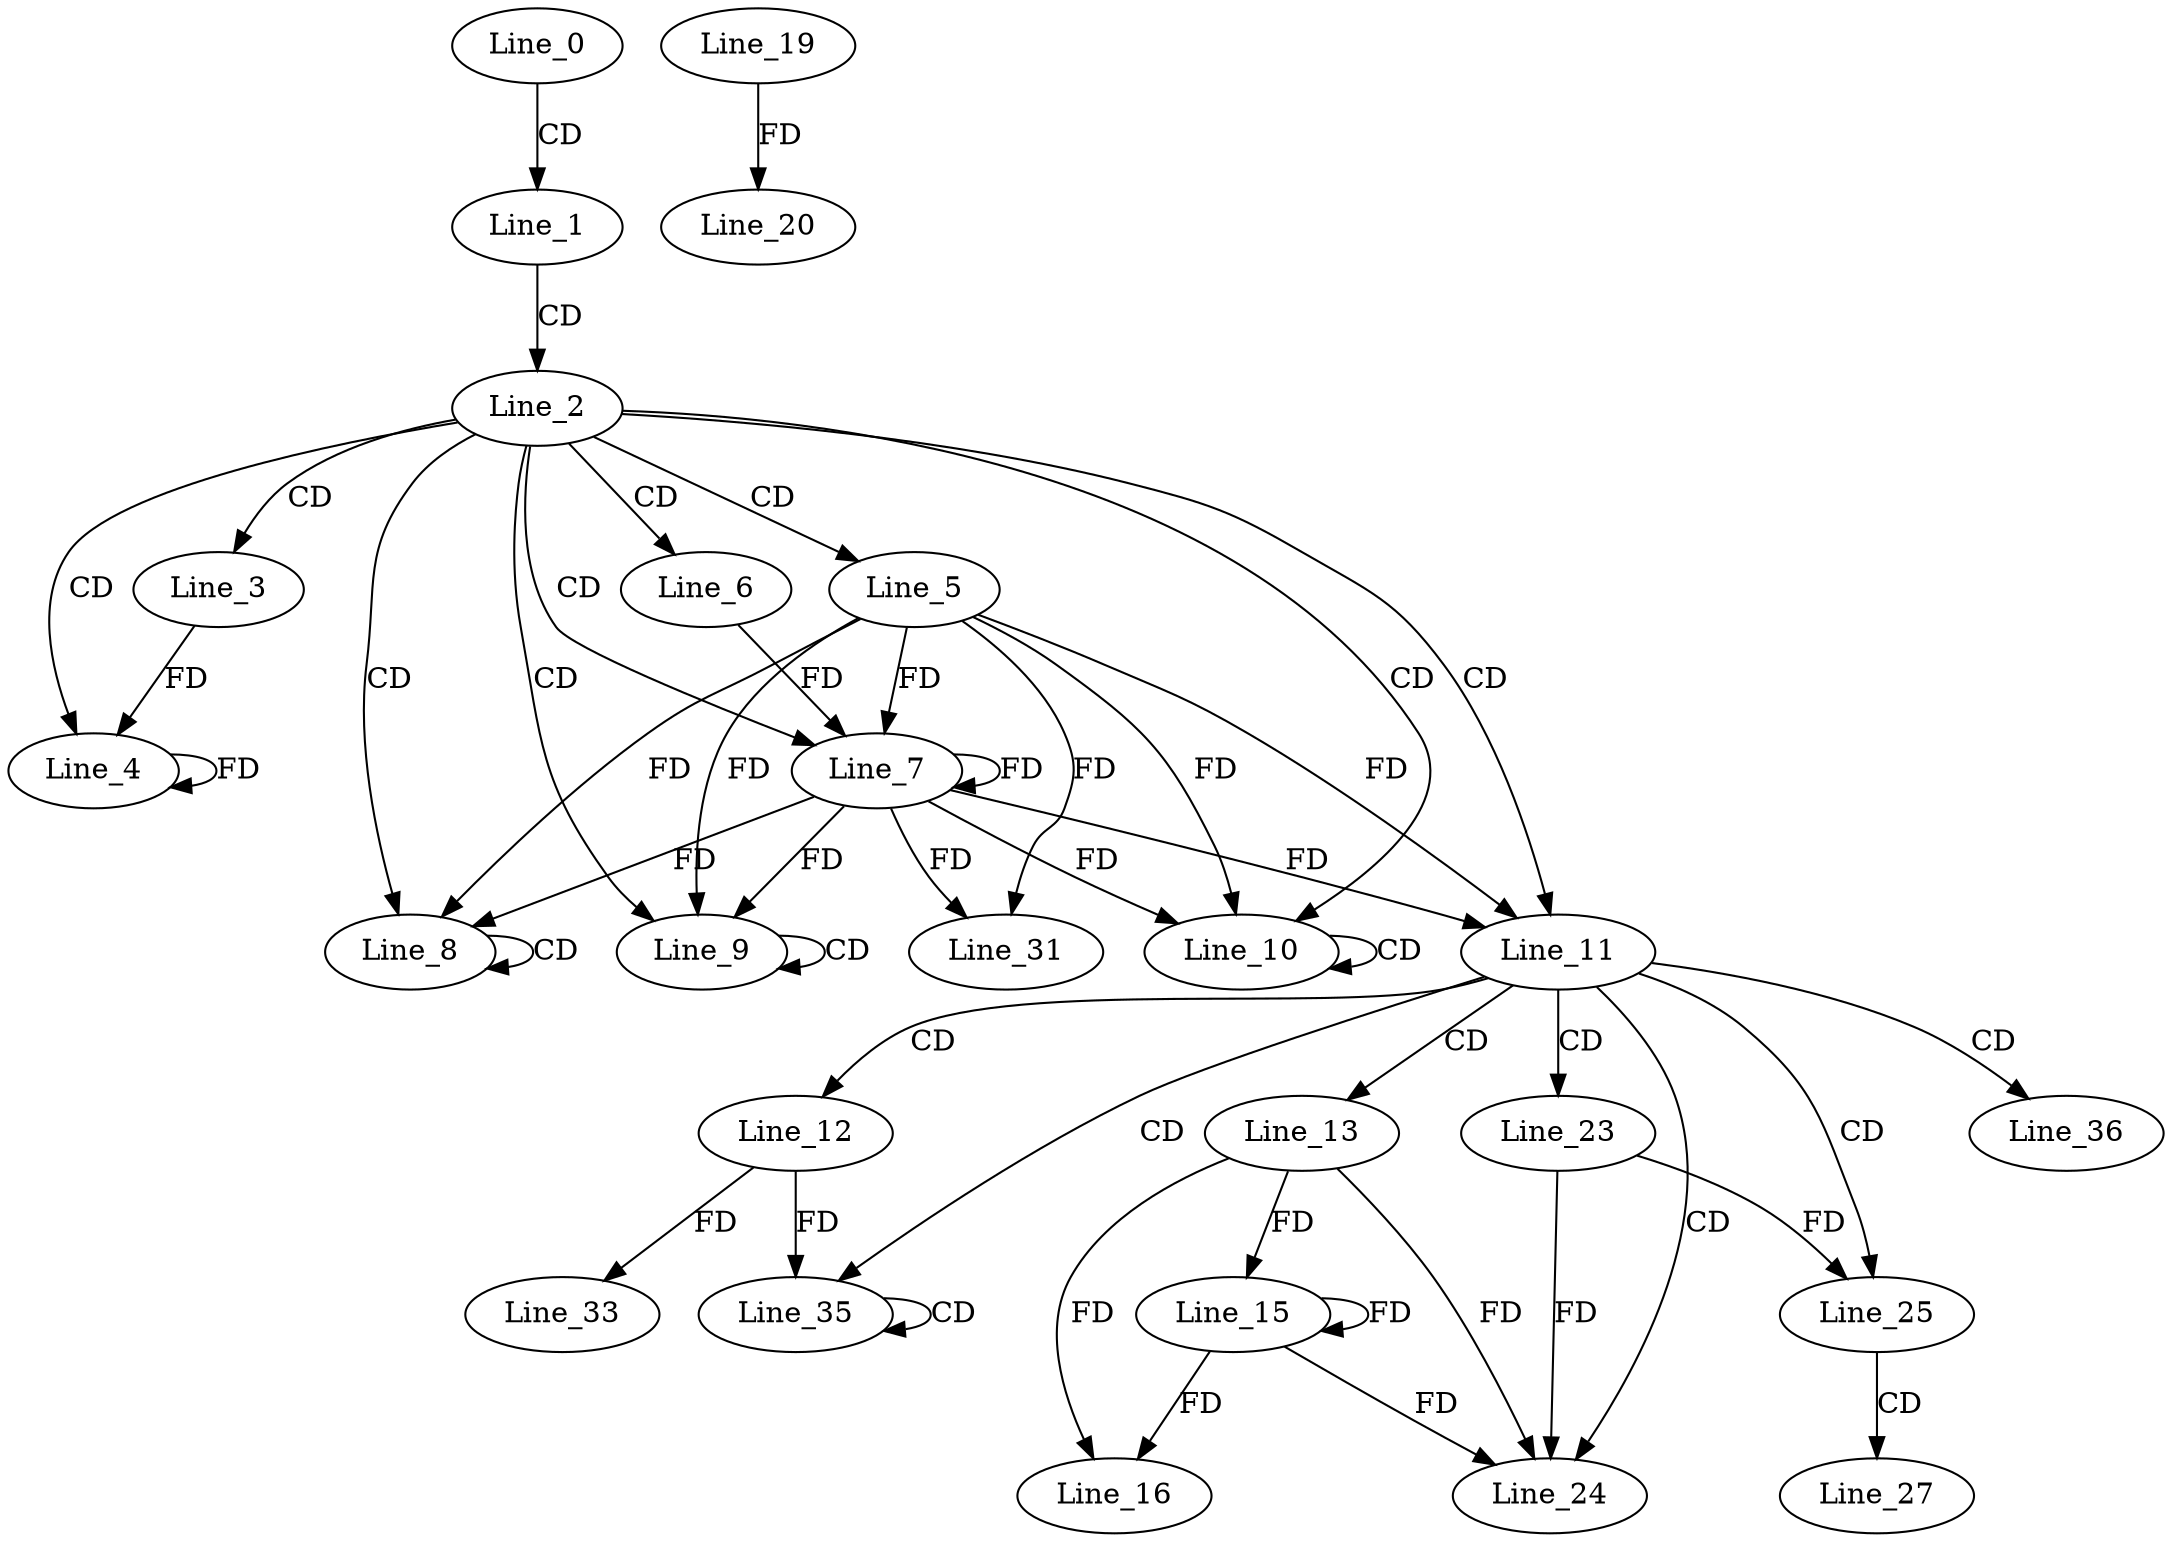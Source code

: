 digraph G {
  Line_0;
  Line_1;
  Line_2;
  Line_3;
  Line_4;
  Line_5;
  Line_6;
  Line_7;
  Line_7;
  Line_8;
  Line_8;
  Line_9;
  Line_9;
  Line_10;
  Line_10;
  Line_11;
  Line_12;
  Line_13;
  Line_15;
  Line_15;
  Line_16;
  Line_19;
  Line_20;
  Line_23;
  Line_24;
  Line_24;
  Line_25;
  Line_25;
  Line_27;
  Line_31;
  Line_33;
  Line_35;
  Line_35;
  Line_36;
  Line_0 -> Line_1 [ label="CD" ];
  Line_1 -> Line_2 [ label="CD" ];
  Line_2 -> Line_3 [ label="CD" ];
  Line_2 -> Line_4 [ label="CD" ];
  Line_3 -> Line_4 [ label="FD" ];
  Line_4 -> Line_4 [ label="FD" ];
  Line_2 -> Line_5 [ label="CD" ];
  Line_2 -> Line_6 [ label="CD" ];
  Line_2 -> Line_7 [ label="CD" ];
  Line_5 -> Line_7 [ label="FD" ];
  Line_7 -> Line_7 [ label="FD" ];
  Line_6 -> Line_7 [ label="FD" ];
  Line_2 -> Line_8 [ label="CD" ];
  Line_8 -> Line_8 [ label="CD" ];
  Line_5 -> Line_8 [ label="FD" ];
  Line_7 -> Line_8 [ label="FD" ];
  Line_2 -> Line_9 [ label="CD" ];
  Line_9 -> Line_9 [ label="CD" ];
  Line_5 -> Line_9 [ label="FD" ];
  Line_7 -> Line_9 [ label="FD" ];
  Line_2 -> Line_10 [ label="CD" ];
  Line_10 -> Line_10 [ label="CD" ];
  Line_5 -> Line_10 [ label="FD" ];
  Line_7 -> Line_10 [ label="FD" ];
  Line_2 -> Line_11 [ label="CD" ];
  Line_5 -> Line_11 [ label="FD" ];
  Line_7 -> Line_11 [ label="FD" ];
  Line_11 -> Line_12 [ label="CD" ];
  Line_11 -> Line_13 [ label="CD" ];
  Line_13 -> Line_15 [ label="FD" ];
  Line_15 -> Line_15 [ label="FD" ];
  Line_13 -> Line_16 [ label="FD" ];
  Line_15 -> Line_16 [ label="FD" ];
  Line_19 -> Line_20 [ label="FD" ];
  Line_11 -> Line_23 [ label="CD" ];
  Line_11 -> Line_24 [ label="CD" ];
  Line_23 -> Line_24 [ label="FD" ];
  Line_13 -> Line_24 [ label="FD" ];
  Line_15 -> Line_24 [ label="FD" ];
  Line_11 -> Line_25 [ label="CD" ];
  Line_23 -> Line_25 [ label="FD" ];
  Line_25 -> Line_27 [ label="CD" ];
  Line_5 -> Line_31 [ label="FD" ];
  Line_7 -> Line_31 [ label="FD" ];
  Line_12 -> Line_33 [ label="FD" ];
  Line_11 -> Line_35 [ label="CD" ];
  Line_35 -> Line_35 [ label="CD" ];
  Line_12 -> Line_35 [ label="FD" ];
  Line_11 -> Line_36 [ label="CD" ];
}
